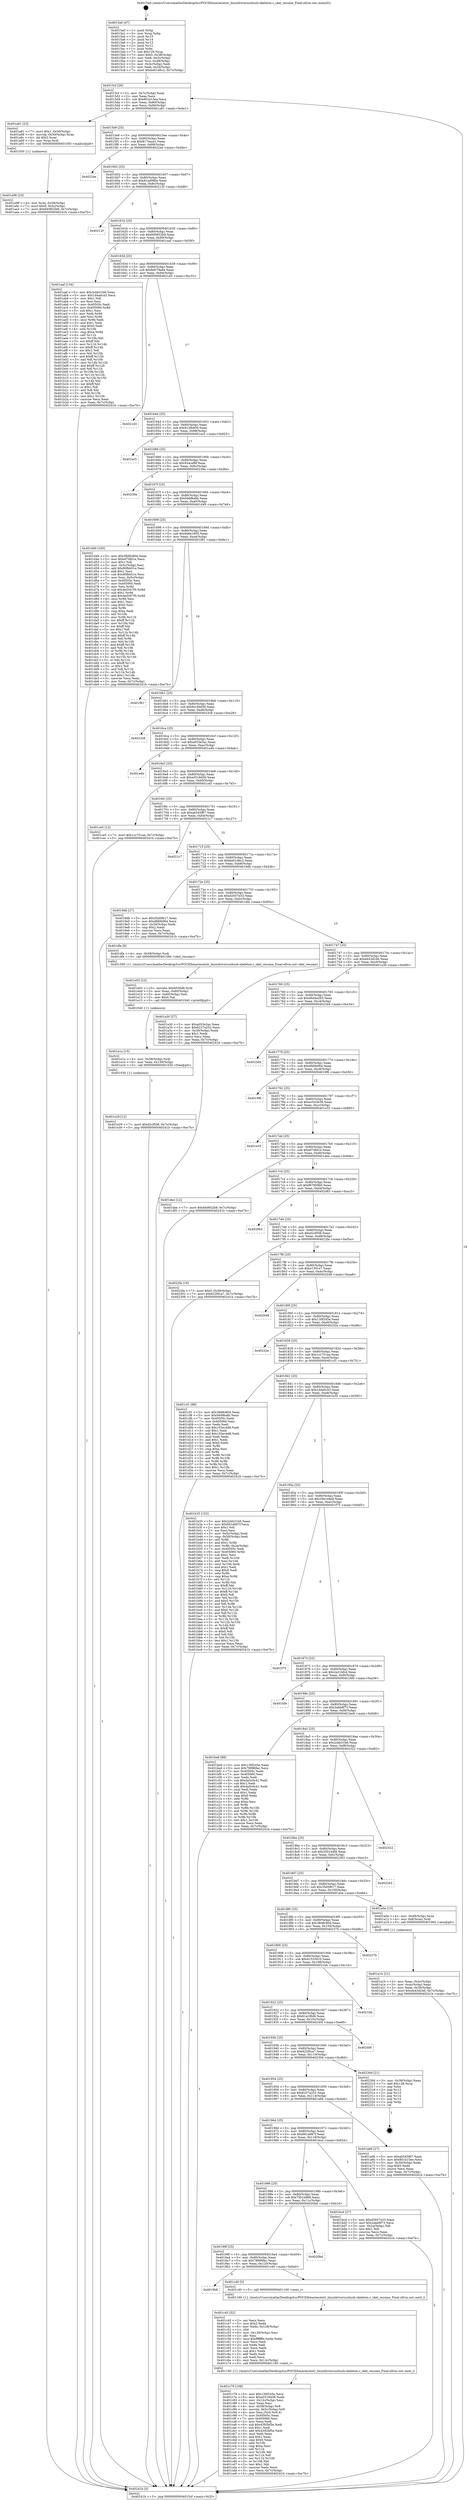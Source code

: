 digraph "0x4015a0" {
  label = "0x4015a0 (/mnt/c/Users/mathe/Desktop/tcc/POCII/binaries/extr_linuxdriversusbusb-skeleton.c_skel_resume_Final-ollvm.out::main(0))"
  labelloc = "t"
  node[shape=record]

  Entry [label="",width=0.3,height=0.3,shape=circle,fillcolor=black,style=filled]
  "0x4015cf" [label="{
     0x4015cf [26]\l
     | [instrs]\l
     &nbsp;&nbsp;0x4015cf \<+3\>: mov -0x7c(%rbp),%eax\l
     &nbsp;&nbsp;0x4015d2 \<+2\>: mov %eax,%ecx\l
     &nbsp;&nbsp;0x4015d4 \<+6\>: sub $0x801b15ee,%ecx\l
     &nbsp;&nbsp;0x4015da \<+3\>: mov %eax,-0x80(%rbp)\l
     &nbsp;&nbsp;0x4015dd \<+6\>: mov %ecx,-0x84(%rbp)\l
     &nbsp;&nbsp;0x4015e3 \<+6\>: je 0000000000401a81 \<main+0x4e1\>\l
  }"]
  "0x401a81" [label="{
     0x401a81 [23]\l
     | [instrs]\l
     &nbsp;&nbsp;0x401a81 \<+7\>: movl $0x1,-0x50(%rbp)\l
     &nbsp;&nbsp;0x401a88 \<+4\>: movslq -0x50(%rbp),%rax\l
     &nbsp;&nbsp;0x401a8c \<+4\>: shl $0x2,%rax\l
     &nbsp;&nbsp;0x401a90 \<+3\>: mov %rax,%rdi\l
     &nbsp;&nbsp;0x401a93 \<+5\>: call 0000000000401050 \<malloc@plt\>\l
     | [calls]\l
     &nbsp;&nbsp;0x401050 \{1\} (unknown)\l
  }"]
  "0x4015e9" [label="{
     0x4015e9 [25]\l
     | [instrs]\l
     &nbsp;&nbsp;0x4015e9 \<+5\>: jmp 00000000004015ee \<main+0x4e\>\l
     &nbsp;&nbsp;0x4015ee \<+3\>: mov -0x80(%rbp),%eax\l
     &nbsp;&nbsp;0x4015f1 \<+5\>: sub $0x8170ace1,%eax\l
     &nbsp;&nbsp;0x4015f6 \<+6\>: mov %eax,-0x88(%rbp)\l
     &nbsp;&nbsp;0x4015fc \<+6\>: je 00000000004022ee \<main+0xd4e\>\l
  }"]
  Exit [label="",width=0.3,height=0.3,shape=circle,fillcolor=black,style=filled,peripheries=2]
  "0x4022ee" [label="{
     0x4022ee\l
  }", style=dashed]
  "0x401602" [label="{
     0x401602 [25]\l
     | [instrs]\l
     &nbsp;&nbsp;0x401602 \<+5\>: jmp 0000000000401607 \<main+0x67\>\l
     &nbsp;&nbsp;0x401607 \<+3\>: mov -0x80(%rbp),%eax\l
     &nbsp;&nbsp;0x40160a \<+5\>: sub $0x81ad08be,%eax\l
     &nbsp;&nbsp;0x40160f \<+6\>: mov %eax,-0x8c(%rbp)\l
     &nbsp;&nbsp;0x401615 \<+6\>: je 000000000040212f \<main+0xb8f\>\l
  }"]
  "0x401e29" [label="{
     0x401e29 [12]\l
     | [instrs]\l
     &nbsp;&nbsp;0x401e29 \<+7\>: movl $0xd2cf506,-0x7c(%rbp)\l
     &nbsp;&nbsp;0x401e30 \<+5\>: jmp 000000000040241b \<main+0xe7b\>\l
  }"]
  "0x40212f" [label="{
     0x40212f\l
  }", style=dashed]
  "0x40161b" [label="{
     0x40161b [25]\l
     | [instrs]\l
     &nbsp;&nbsp;0x40161b \<+5\>: jmp 0000000000401620 \<main+0x80\>\l
     &nbsp;&nbsp;0x401620 \<+3\>: mov -0x80(%rbp),%eax\l
     &nbsp;&nbsp;0x401623 \<+5\>: sub $0x840652b9,%eax\l
     &nbsp;&nbsp;0x401628 \<+6\>: mov %eax,-0x90(%rbp)\l
     &nbsp;&nbsp;0x40162e \<+6\>: je 0000000000401aaf \<main+0x50f\>\l
  }"]
  "0x401e1a" [label="{
     0x401e1a [15]\l
     | [instrs]\l
     &nbsp;&nbsp;0x401e1a \<+4\>: mov -0x58(%rbp),%rdi\l
     &nbsp;&nbsp;0x401e1e \<+6\>: mov %eax,-0x130(%rbp)\l
     &nbsp;&nbsp;0x401e24 \<+5\>: call 0000000000401030 \<free@plt\>\l
     | [calls]\l
     &nbsp;&nbsp;0x401030 \{1\} (unknown)\l
  }"]
  "0x401aaf" [label="{
     0x401aaf [134]\l
     | [instrs]\l
     &nbsp;&nbsp;0x401aaf \<+5\>: mov $0x2cbb31b6,%eax\l
     &nbsp;&nbsp;0x401ab4 \<+5\>: mov $0x1d4a0c43,%ecx\l
     &nbsp;&nbsp;0x401ab9 \<+2\>: mov $0x1,%dl\l
     &nbsp;&nbsp;0x401abb \<+2\>: xor %esi,%esi\l
     &nbsp;&nbsp;0x401abd \<+7\>: mov 0x40505c,%edi\l
     &nbsp;&nbsp;0x401ac4 \<+8\>: mov 0x405060,%r8d\l
     &nbsp;&nbsp;0x401acc \<+3\>: sub $0x1,%esi\l
     &nbsp;&nbsp;0x401acf \<+3\>: mov %edi,%r9d\l
     &nbsp;&nbsp;0x401ad2 \<+3\>: add %esi,%r9d\l
     &nbsp;&nbsp;0x401ad5 \<+4\>: imul %r9d,%edi\l
     &nbsp;&nbsp;0x401ad9 \<+3\>: and $0x1,%edi\l
     &nbsp;&nbsp;0x401adc \<+3\>: cmp $0x0,%edi\l
     &nbsp;&nbsp;0x401adf \<+4\>: sete %r10b\l
     &nbsp;&nbsp;0x401ae3 \<+4\>: cmp $0xa,%r8d\l
     &nbsp;&nbsp;0x401ae7 \<+4\>: setl %r11b\l
     &nbsp;&nbsp;0x401aeb \<+3\>: mov %r10b,%bl\l
     &nbsp;&nbsp;0x401aee \<+3\>: xor $0xff,%bl\l
     &nbsp;&nbsp;0x401af1 \<+3\>: mov %r11b,%r14b\l
     &nbsp;&nbsp;0x401af4 \<+4\>: xor $0xff,%r14b\l
     &nbsp;&nbsp;0x401af8 \<+3\>: xor $0x1,%dl\l
     &nbsp;&nbsp;0x401afb \<+3\>: mov %bl,%r15b\l
     &nbsp;&nbsp;0x401afe \<+4\>: and $0xff,%r15b\l
     &nbsp;&nbsp;0x401b02 \<+3\>: and %dl,%r10b\l
     &nbsp;&nbsp;0x401b05 \<+3\>: mov %r14b,%r12b\l
     &nbsp;&nbsp;0x401b08 \<+4\>: and $0xff,%r12b\l
     &nbsp;&nbsp;0x401b0c \<+3\>: and %dl,%r11b\l
     &nbsp;&nbsp;0x401b0f \<+3\>: or %r10b,%r15b\l
     &nbsp;&nbsp;0x401b12 \<+3\>: or %r11b,%r12b\l
     &nbsp;&nbsp;0x401b15 \<+3\>: xor %r12b,%r15b\l
     &nbsp;&nbsp;0x401b18 \<+3\>: or %r14b,%bl\l
     &nbsp;&nbsp;0x401b1b \<+3\>: xor $0xff,%bl\l
     &nbsp;&nbsp;0x401b1e \<+3\>: or $0x1,%dl\l
     &nbsp;&nbsp;0x401b21 \<+2\>: and %dl,%bl\l
     &nbsp;&nbsp;0x401b23 \<+3\>: or %bl,%r15b\l
     &nbsp;&nbsp;0x401b26 \<+4\>: test $0x1,%r15b\l
     &nbsp;&nbsp;0x401b2a \<+3\>: cmovne %ecx,%eax\l
     &nbsp;&nbsp;0x401b2d \<+3\>: mov %eax,-0x7c(%rbp)\l
     &nbsp;&nbsp;0x401b30 \<+5\>: jmp 000000000040241b \<main+0xe7b\>\l
  }"]
  "0x401634" [label="{
     0x401634 [25]\l
     | [instrs]\l
     &nbsp;&nbsp;0x401634 \<+5\>: jmp 0000000000401639 \<main+0x99\>\l
     &nbsp;&nbsp;0x401639 \<+3\>: mov -0x80(%rbp),%eax\l
     &nbsp;&nbsp;0x40163c \<+5\>: sub $0x8d078a6e,%eax\l
     &nbsp;&nbsp;0x401641 \<+6\>: mov %eax,-0x94(%rbp)\l
     &nbsp;&nbsp;0x401647 \<+6\>: je 00000000004021d3 \<main+0xc33\>\l
  }"]
  "0x401e03" [label="{
     0x401e03 [23]\l
     | [instrs]\l
     &nbsp;&nbsp;0x401e03 \<+10\>: movabs $0x4030d6,%rdi\l
     &nbsp;&nbsp;0x401e0d \<+3\>: mov %eax,-0x60(%rbp)\l
     &nbsp;&nbsp;0x401e10 \<+3\>: mov -0x60(%rbp),%esi\l
     &nbsp;&nbsp;0x401e13 \<+2\>: mov $0x0,%al\l
     &nbsp;&nbsp;0x401e15 \<+5\>: call 0000000000401040 \<printf@plt\>\l
     | [calls]\l
     &nbsp;&nbsp;0x401040 \{1\} (unknown)\l
  }"]
  "0x4021d3" [label="{
     0x4021d3\l
  }", style=dashed]
  "0x40164d" [label="{
     0x40164d [25]\l
     | [instrs]\l
     &nbsp;&nbsp;0x40164d \<+5\>: jmp 0000000000401652 \<main+0xb2\>\l
     &nbsp;&nbsp;0x401652 \<+3\>: mov -0x80(%rbp),%eax\l
     &nbsp;&nbsp;0x401655 \<+5\>: sub $0x912fb930,%eax\l
     &nbsp;&nbsp;0x40165a \<+6\>: mov %eax,-0x98(%rbp)\l
     &nbsp;&nbsp;0x401660 \<+6\>: je 0000000000401ec5 \<main+0x925\>\l
  }"]
  "0x401c79" [label="{
     0x401c79 [108]\l
     | [instrs]\l
     &nbsp;&nbsp;0x401c79 \<+5\>: mov $0x130f245e,%ecx\l
     &nbsp;&nbsp;0x401c7e \<+5\>: mov $0xa5518456,%edx\l
     &nbsp;&nbsp;0x401c83 \<+6\>: mov -0x12c(%rbp),%esi\l
     &nbsp;&nbsp;0x401c89 \<+3\>: imul %eax,%esi\l
     &nbsp;&nbsp;0x401c8c \<+4\>: mov -0x58(%rbp),%r8\l
     &nbsp;&nbsp;0x401c90 \<+4\>: movslq -0x5c(%rbp),%r9\l
     &nbsp;&nbsp;0x401c94 \<+4\>: mov %esi,(%r8,%r9,4)\l
     &nbsp;&nbsp;0x401c98 \<+7\>: mov 0x40505c,%eax\l
     &nbsp;&nbsp;0x401c9f \<+7\>: mov 0x405060,%esi\l
     &nbsp;&nbsp;0x401ca6 \<+2\>: mov %eax,%edi\l
     &nbsp;&nbsp;0x401ca8 \<+6\>: sub $0x4392bf5e,%edi\l
     &nbsp;&nbsp;0x401cae \<+3\>: sub $0x1,%edi\l
     &nbsp;&nbsp;0x401cb1 \<+6\>: add $0x4392bf5e,%edi\l
     &nbsp;&nbsp;0x401cb7 \<+3\>: imul %edi,%eax\l
     &nbsp;&nbsp;0x401cba \<+3\>: and $0x1,%eax\l
     &nbsp;&nbsp;0x401cbd \<+3\>: cmp $0x0,%eax\l
     &nbsp;&nbsp;0x401cc0 \<+4\>: sete %r10b\l
     &nbsp;&nbsp;0x401cc4 \<+3\>: cmp $0xa,%esi\l
     &nbsp;&nbsp;0x401cc7 \<+4\>: setl %r11b\l
     &nbsp;&nbsp;0x401ccb \<+3\>: mov %r10b,%bl\l
     &nbsp;&nbsp;0x401cce \<+3\>: and %r11b,%bl\l
     &nbsp;&nbsp;0x401cd1 \<+3\>: xor %r11b,%r10b\l
     &nbsp;&nbsp;0x401cd4 \<+3\>: or %r10b,%bl\l
     &nbsp;&nbsp;0x401cd7 \<+3\>: test $0x1,%bl\l
     &nbsp;&nbsp;0x401cda \<+3\>: cmovne %edx,%ecx\l
     &nbsp;&nbsp;0x401cdd \<+3\>: mov %ecx,-0x7c(%rbp)\l
     &nbsp;&nbsp;0x401ce0 \<+5\>: jmp 000000000040241b \<main+0xe7b\>\l
  }"]
  "0x401ec5" [label="{
     0x401ec5\l
  }", style=dashed]
  "0x401666" [label="{
     0x401666 [25]\l
     | [instrs]\l
     &nbsp;&nbsp;0x401666 \<+5\>: jmp 000000000040166b \<main+0xcb\>\l
     &nbsp;&nbsp;0x40166b \<+3\>: mov -0x80(%rbp),%eax\l
     &nbsp;&nbsp;0x40166e \<+5\>: sub $0x93acafbf,%eax\l
     &nbsp;&nbsp;0x401673 \<+6\>: mov %eax,-0x9c(%rbp)\l
     &nbsp;&nbsp;0x401679 \<+6\>: je 000000000040239a \<main+0xdfa\>\l
  }"]
  "0x401c45" [label="{
     0x401c45 [52]\l
     | [instrs]\l
     &nbsp;&nbsp;0x401c45 \<+2\>: xor %ecx,%ecx\l
     &nbsp;&nbsp;0x401c47 \<+5\>: mov $0x2,%edx\l
     &nbsp;&nbsp;0x401c4c \<+6\>: mov %edx,-0x128(%rbp)\l
     &nbsp;&nbsp;0x401c52 \<+1\>: cltd\l
     &nbsp;&nbsp;0x401c53 \<+6\>: mov -0x128(%rbp),%esi\l
     &nbsp;&nbsp;0x401c59 \<+2\>: idiv %esi\l
     &nbsp;&nbsp;0x401c5b \<+6\>: imul $0xfffffffe,%edx,%edx\l
     &nbsp;&nbsp;0x401c61 \<+2\>: mov %ecx,%edi\l
     &nbsp;&nbsp;0x401c63 \<+2\>: sub %edx,%edi\l
     &nbsp;&nbsp;0x401c65 \<+2\>: mov %ecx,%edx\l
     &nbsp;&nbsp;0x401c67 \<+3\>: sub $0x1,%edx\l
     &nbsp;&nbsp;0x401c6a \<+2\>: add %edx,%edi\l
     &nbsp;&nbsp;0x401c6c \<+2\>: sub %edi,%ecx\l
     &nbsp;&nbsp;0x401c6e \<+6\>: mov %ecx,-0x12c(%rbp)\l
     &nbsp;&nbsp;0x401c74 \<+5\>: call 0000000000401160 \<next_i\>\l
     | [calls]\l
     &nbsp;&nbsp;0x401160 \{1\} (/mnt/c/Users/mathe/Desktop/tcc/POCII/binaries/extr_linuxdriversusbusb-skeleton.c_skel_resume_Final-ollvm.out::next_i)\l
  }"]
  "0x40239a" [label="{
     0x40239a\l
  }", style=dashed]
  "0x40167f" [label="{
     0x40167f [25]\l
     | [instrs]\l
     &nbsp;&nbsp;0x40167f \<+5\>: jmp 0000000000401684 \<main+0xe4\>\l
     &nbsp;&nbsp;0x401684 \<+3\>: mov -0x80(%rbp),%eax\l
     &nbsp;&nbsp;0x401687 \<+5\>: sub $0x946f6a6b,%eax\l
     &nbsp;&nbsp;0x40168c \<+6\>: mov %eax,-0xa0(%rbp)\l
     &nbsp;&nbsp;0x401692 \<+6\>: je 0000000000401d49 \<main+0x7a9\>\l
  }"]
  "0x4019b8" [label="{
     0x4019b8\l
  }", style=dashed]
  "0x401d49" [label="{
     0x401d49 [165]\l
     | [instrs]\l
     &nbsp;&nbsp;0x401d49 \<+5\>: mov $0x38d9c804,%eax\l
     &nbsp;&nbsp;0x401d4e \<+5\>: mov $0xef7dfd1e,%ecx\l
     &nbsp;&nbsp;0x401d53 \<+2\>: mov $0x1,%dl\l
     &nbsp;&nbsp;0x401d55 \<+3\>: mov -0x5c(%rbp),%esi\l
     &nbsp;&nbsp;0x401d58 \<+6\>: add $0x80fbb51e,%esi\l
     &nbsp;&nbsp;0x401d5e \<+3\>: add $0x1,%esi\l
     &nbsp;&nbsp;0x401d61 \<+6\>: sub $0x80fbb51e,%esi\l
     &nbsp;&nbsp;0x401d67 \<+3\>: mov %esi,-0x5c(%rbp)\l
     &nbsp;&nbsp;0x401d6a \<+7\>: mov 0x40505c,%esi\l
     &nbsp;&nbsp;0x401d71 \<+7\>: mov 0x405060,%edi\l
     &nbsp;&nbsp;0x401d78 \<+3\>: mov %esi,%r8d\l
     &nbsp;&nbsp;0x401d7b \<+7\>: sub $0x4e5047f0,%r8d\l
     &nbsp;&nbsp;0x401d82 \<+4\>: sub $0x1,%r8d\l
     &nbsp;&nbsp;0x401d86 \<+7\>: add $0x4e5047f0,%r8d\l
     &nbsp;&nbsp;0x401d8d \<+4\>: imul %r8d,%esi\l
     &nbsp;&nbsp;0x401d91 \<+3\>: and $0x1,%esi\l
     &nbsp;&nbsp;0x401d94 \<+3\>: cmp $0x0,%esi\l
     &nbsp;&nbsp;0x401d97 \<+4\>: sete %r9b\l
     &nbsp;&nbsp;0x401d9b \<+3\>: cmp $0xa,%edi\l
     &nbsp;&nbsp;0x401d9e \<+4\>: setl %r10b\l
     &nbsp;&nbsp;0x401da2 \<+3\>: mov %r9b,%r11b\l
     &nbsp;&nbsp;0x401da5 \<+4\>: xor $0xff,%r11b\l
     &nbsp;&nbsp;0x401da9 \<+3\>: mov %r10b,%bl\l
     &nbsp;&nbsp;0x401dac \<+3\>: xor $0xff,%bl\l
     &nbsp;&nbsp;0x401daf \<+3\>: xor $0x1,%dl\l
     &nbsp;&nbsp;0x401db2 \<+3\>: mov %r11b,%r14b\l
     &nbsp;&nbsp;0x401db5 \<+4\>: and $0xff,%r14b\l
     &nbsp;&nbsp;0x401db9 \<+3\>: and %dl,%r9b\l
     &nbsp;&nbsp;0x401dbc \<+3\>: mov %bl,%r15b\l
     &nbsp;&nbsp;0x401dbf \<+4\>: and $0xff,%r15b\l
     &nbsp;&nbsp;0x401dc3 \<+3\>: and %dl,%r10b\l
     &nbsp;&nbsp;0x401dc6 \<+3\>: or %r9b,%r14b\l
     &nbsp;&nbsp;0x401dc9 \<+3\>: or %r10b,%r15b\l
     &nbsp;&nbsp;0x401dcc \<+3\>: xor %r15b,%r14b\l
     &nbsp;&nbsp;0x401dcf \<+3\>: or %bl,%r11b\l
     &nbsp;&nbsp;0x401dd2 \<+4\>: xor $0xff,%r11b\l
     &nbsp;&nbsp;0x401dd6 \<+3\>: or $0x1,%dl\l
     &nbsp;&nbsp;0x401dd9 \<+3\>: and %dl,%r11b\l
     &nbsp;&nbsp;0x401ddc \<+3\>: or %r11b,%r14b\l
     &nbsp;&nbsp;0x401ddf \<+4\>: test $0x1,%r14b\l
     &nbsp;&nbsp;0x401de3 \<+3\>: cmovne %ecx,%eax\l
     &nbsp;&nbsp;0x401de6 \<+3\>: mov %eax,-0x7c(%rbp)\l
     &nbsp;&nbsp;0x401de9 \<+5\>: jmp 000000000040241b \<main+0xe7b\>\l
  }"]
  "0x401698" [label="{
     0x401698 [25]\l
     | [instrs]\l
     &nbsp;&nbsp;0x401698 \<+5\>: jmp 000000000040169d \<main+0xfd\>\l
     &nbsp;&nbsp;0x40169d \<+3\>: mov -0x80(%rbp),%eax\l
     &nbsp;&nbsp;0x4016a0 \<+5\>: sub $0x9a6e1605,%eax\l
     &nbsp;&nbsp;0x4016a5 \<+6\>: mov %eax,-0xa4(%rbp)\l
     &nbsp;&nbsp;0x4016ab \<+6\>: je 0000000000401f81 \<main+0x9e1\>\l
  }"]
  "0x401c40" [label="{
     0x401c40 [5]\l
     | [instrs]\l
     &nbsp;&nbsp;0x401c40 \<+5\>: call 0000000000401160 \<next_i\>\l
     | [calls]\l
     &nbsp;&nbsp;0x401160 \{1\} (/mnt/c/Users/mathe/Desktop/tcc/POCII/binaries/extr_linuxdriversusbusb-skeleton.c_skel_resume_Final-ollvm.out::next_i)\l
  }"]
  "0x401f81" [label="{
     0x401f81\l
  }", style=dashed]
  "0x4016b1" [label="{
     0x4016b1 [25]\l
     | [instrs]\l
     &nbsp;&nbsp;0x4016b1 \<+5\>: jmp 00000000004016b6 \<main+0x116\>\l
     &nbsp;&nbsp;0x4016b6 \<+3\>: mov -0x80(%rbp),%eax\l
     &nbsp;&nbsp;0x4016b9 \<+5\>: sub $0x9cc5bd50,%eax\l
     &nbsp;&nbsp;0x4016be \<+6\>: mov %eax,-0xa8(%rbp)\l
     &nbsp;&nbsp;0x4016c4 \<+6\>: je 00000000004023c8 \<main+0xe28\>\l
  }"]
  "0x40199f" [label="{
     0x40199f [25]\l
     | [instrs]\l
     &nbsp;&nbsp;0x40199f \<+5\>: jmp 00000000004019a4 \<main+0x404\>\l
     &nbsp;&nbsp;0x4019a4 \<+3\>: mov -0x80(%rbp),%eax\l
     &nbsp;&nbsp;0x4019a7 \<+5\>: sub $0x78996fac,%eax\l
     &nbsp;&nbsp;0x4019ac \<+6\>: mov %eax,-0x120(%rbp)\l
     &nbsp;&nbsp;0x4019b2 \<+6\>: je 0000000000401c40 \<main+0x6a0\>\l
  }"]
  "0x4023c8" [label="{
     0x4023c8\l
  }", style=dashed]
  "0x4016ca" [label="{
     0x4016ca [25]\l
     | [instrs]\l
     &nbsp;&nbsp;0x4016ca \<+5\>: jmp 00000000004016cf \<main+0x12f\>\l
     &nbsp;&nbsp;0x4016cf \<+3\>: mov -0x80(%rbp),%eax\l
     &nbsp;&nbsp;0x4016d2 \<+5\>: sub $0xa053e3ac,%eax\l
     &nbsp;&nbsp;0x4016d7 \<+6\>: mov %eax,-0xac(%rbp)\l
     &nbsp;&nbsp;0x4016dd \<+6\>: je 0000000000401a4b \<main+0x4ab\>\l
  }"]
  "0x4020bd" [label="{
     0x4020bd\l
  }", style=dashed]
  "0x401a4b" [label="{
     0x401a4b\l
  }", style=dashed]
  "0x4016e3" [label="{
     0x4016e3 [25]\l
     | [instrs]\l
     &nbsp;&nbsp;0x4016e3 \<+5\>: jmp 00000000004016e8 \<main+0x148\>\l
     &nbsp;&nbsp;0x4016e8 \<+3\>: mov -0x80(%rbp),%eax\l
     &nbsp;&nbsp;0x4016eb \<+5\>: sub $0xa5518456,%eax\l
     &nbsp;&nbsp;0x4016f0 \<+6\>: mov %eax,-0xb0(%rbp)\l
     &nbsp;&nbsp;0x4016f6 \<+6\>: je 0000000000401ce5 \<main+0x745\>\l
  }"]
  "0x401986" [label="{
     0x401986 [25]\l
     | [instrs]\l
     &nbsp;&nbsp;0x401986 \<+5\>: jmp 000000000040198b \<main+0x3eb\>\l
     &nbsp;&nbsp;0x40198b \<+3\>: mov -0x80(%rbp),%eax\l
     &nbsp;&nbsp;0x40198e \<+5\>: sub $0x75b1e868,%eax\l
     &nbsp;&nbsp;0x401993 \<+6\>: mov %eax,-0x11c(%rbp)\l
     &nbsp;&nbsp;0x401999 \<+6\>: je 00000000004020bd \<main+0xb1d\>\l
  }"]
  "0x401ce5" [label="{
     0x401ce5 [12]\l
     | [instrs]\l
     &nbsp;&nbsp;0x401ce5 \<+7\>: movl $0x1cc751aa,-0x7c(%rbp)\l
     &nbsp;&nbsp;0x401cec \<+5\>: jmp 000000000040241b \<main+0xe7b\>\l
  }"]
  "0x4016fc" [label="{
     0x4016fc [25]\l
     | [instrs]\l
     &nbsp;&nbsp;0x4016fc \<+5\>: jmp 0000000000401701 \<main+0x161\>\l
     &nbsp;&nbsp;0x401701 \<+3\>: mov -0x80(%rbp),%eax\l
     &nbsp;&nbsp;0x401704 \<+5\>: sub $0xab545f67,%eax\l
     &nbsp;&nbsp;0x401709 \<+6\>: mov %eax,-0xb4(%rbp)\l
     &nbsp;&nbsp;0x40170f \<+6\>: je 00000000004021c7 \<main+0xc27\>\l
  }"]
  "0x401bcd" [label="{
     0x401bcd [27]\l
     | [instrs]\l
     &nbsp;&nbsp;0x401bcd \<+5\>: mov $0xd2657e33,%eax\l
     &nbsp;&nbsp;0x401bd2 \<+5\>: mov $0x2abb9f73,%ecx\l
     &nbsp;&nbsp;0x401bd7 \<+3\>: mov -0x2a(%rbp),%dl\l
     &nbsp;&nbsp;0x401bda \<+3\>: test $0x1,%dl\l
     &nbsp;&nbsp;0x401bdd \<+3\>: cmovne %ecx,%eax\l
     &nbsp;&nbsp;0x401be0 \<+3\>: mov %eax,-0x7c(%rbp)\l
     &nbsp;&nbsp;0x401be3 \<+5\>: jmp 000000000040241b \<main+0xe7b\>\l
  }"]
  "0x4021c7" [label="{
     0x4021c7\l
  }", style=dashed]
  "0x401715" [label="{
     0x401715 [25]\l
     | [instrs]\l
     &nbsp;&nbsp;0x401715 \<+5\>: jmp 000000000040171a \<main+0x17a\>\l
     &nbsp;&nbsp;0x40171a \<+3\>: mov -0x80(%rbp),%eax\l
     &nbsp;&nbsp;0x40171d \<+5\>: sub $0xbe61d6c2,%eax\l
     &nbsp;&nbsp;0x401722 \<+6\>: mov %eax,-0xb8(%rbp)\l
     &nbsp;&nbsp;0x401728 \<+6\>: je 00000000004019db \<main+0x43b\>\l
  }"]
  "0x401a98" [label="{
     0x401a98 [23]\l
     | [instrs]\l
     &nbsp;&nbsp;0x401a98 \<+4\>: mov %rax,-0x58(%rbp)\l
     &nbsp;&nbsp;0x401a9c \<+7\>: movl $0x0,-0x5c(%rbp)\l
     &nbsp;&nbsp;0x401aa3 \<+7\>: movl $0x840652b9,-0x7c(%rbp)\l
     &nbsp;&nbsp;0x401aaa \<+5\>: jmp 000000000040241b \<main+0xe7b\>\l
  }"]
  "0x4019db" [label="{
     0x4019db [27]\l
     | [instrs]\l
     &nbsp;&nbsp;0x4019db \<+5\>: mov $0x35d5f617,%eax\l
     &nbsp;&nbsp;0x4019e0 \<+5\>: mov $0xdfd0b064,%ecx\l
     &nbsp;&nbsp;0x4019e5 \<+3\>: mov -0x34(%rbp),%edx\l
     &nbsp;&nbsp;0x4019e8 \<+3\>: cmp $0x2,%edx\l
     &nbsp;&nbsp;0x4019eb \<+3\>: cmovne %ecx,%eax\l
     &nbsp;&nbsp;0x4019ee \<+3\>: mov %eax,-0x7c(%rbp)\l
     &nbsp;&nbsp;0x4019f1 \<+5\>: jmp 000000000040241b \<main+0xe7b\>\l
  }"]
  "0x40172e" [label="{
     0x40172e [25]\l
     | [instrs]\l
     &nbsp;&nbsp;0x40172e \<+5\>: jmp 0000000000401733 \<main+0x193\>\l
     &nbsp;&nbsp;0x401733 \<+3\>: mov -0x80(%rbp),%eax\l
     &nbsp;&nbsp;0x401736 \<+5\>: sub $0xd2657e33,%eax\l
     &nbsp;&nbsp;0x40173b \<+6\>: mov %eax,-0xbc(%rbp)\l
     &nbsp;&nbsp;0x401741 \<+6\>: je 0000000000401dfa \<main+0x85a\>\l
  }"]
  "0x40241b" [label="{
     0x40241b [5]\l
     | [instrs]\l
     &nbsp;&nbsp;0x40241b \<+5\>: jmp 00000000004015cf \<main+0x2f\>\l
  }"]
  "0x4015a0" [label="{
     0x4015a0 [47]\l
     | [instrs]\l
     &nbsp;&nbsp;0x4015a0 \<+1\>: push %rbp\l
     &nbsp;&nbsp;0x4015a1 \<+3\>: mov %rsp,%rbp\l
     &nbsp;&nbsp;0x4015a4 \<+2\>: push %r15\l
     &nbsp;&nbsp;0x4015a6 \<+2\>: push %r14\l
     &nbsp;&nbsp;0x4015a8 \<+2\>: push %r13\l
     &nbsp;&nbsp;0x4015aa \<+2\>: push %r12\l
     &nbsp;&nbsp;0x4015ac \<+1\>: push %rbx\l
     &nbsp;&nbsp;0x4015ad \<+7\>: sub $0x128,%rsp\l
     &nbsp;&nbsp;0x4015b4 \<+7\>: movl $0x0,-0x38(%rbp)\l
     &nbsp;&nbsp;0x4015bb \<+3\>: mov %edi,-0x3c(%rbp)\l
     &nbsp;&nbsp;0x4015be \<+4\>: mov %rsi,-0x48(%rbp)\l
     &nbsp;&nbsp;0x4015c2 \<+3\>: mov -0x3c(%rbp),%edi\l
     &nbsp;&nbsp;0x4015c5 \<+3\>: mov %edi,-0x34(%rbp)\l
     &nbsp;&nbsp;0x4015c8 \<+7\>: movl $0xbe61d6c2,-0x7c(%rbp)\l
  }"]
  "0x40196d" [label="{
     0x40196d [25]\l
     | [instrs]\l
     &nbsp;&nbsp;0x40196d \<+5\>: jmp 0000000000401972 \<main+0x3d2\>\l
     &nbsp;&nbsp;0x401972 \<+3\>: mov -0x80(%rbp),%eax\l
     &nbsp;&nbsp;0x401975 \<+5\>: sub $0x661e687f,%eax\l
     &nbsp;&nbsp;0x40197a \<+6\>: mov %eax,-0x118(%rbp)\l
     &nbsp;&nbsp;0x401980 \<+6\>: je 0000000000401bcd \<main+0x62d\>\l
  }"]
  "0x401dfa" [label="{
     0x401dfa [9]\l
     | [instrs]\l
     &nbsp;&nbsp;0x401dfa \<+4\>: mov -0x58(%rbp),%rdi\l
     &nbsp;&nbsp;0x401dfe \<+5\>: call 0000000000401590 \<skel_resume\>\l
     | [calls]\l
     &nbsp;&nbsp;0x401590 \{1\} (/mnt/c/Users/mathe/Desktop/tcc/POCII/binaries/extr_linuxdriversusbusb-skeleton.c_skel_resume_Final-ollvm.out::skel_resume)\l
  }"]
  "0x401747" [label="{
     0x401747 [25]\l
     | [instrs]\l
     &nbsp;&nbsp;0x401747 \<+5\>: jmp 000000000040174c \<main+0x1ac\>\l
     &nbsp;&nbsp;0x40174c \<+3\>: mov -0x80(%rbp),%eax\l
     &nbsp;&nbsp;0x40174f \<+5\>: sub $0xd443d246,%eax\l
     &nbsp;&nbsp;0x401754 \<+6\>: mov %eax,-0xc0(%rbp)\l
     &nbsp;&nbsp;0x40175a \<+6\>: je 0000000000401a30 \<main+0x490\>\l
  }"]
  "0x401a66" [label="{
     0x401a66 [27]\l
     | [instrs]\l
     &nbsp;&nbsp;0x401a66 \<+5\>: mov $0xab545f67,%eax\l
     &nbsp;&nbsp;0x401a6b \<+5\>: mov $0x801b15ee,%ecx\l
     &nbsp;&nbsp;0x401a70 \<+3\>: mov -0x30(%rbp),%edx\l
     &nbsp;&nbsp;0x401a73 \<+3\>: cmp $0x0,%edx\l
     &nbsp;&nbsp;0x401a76 \<+3\>: cmove %ecx,%eax\l
     &nbsp;&nbsp;0x401a79 \<+3\>: mov %eax,-0x7c(%rbp)\l
     &nbsp;&nbsp;0x401a7c \<+5\>: jmp 000000000040241b \<main+0xe7b\>\l
  }"]
  "0x401a30" [label="{
     0x401a30 [27]\l
     | [instrs]\l
     &nbsp;&nbsp;0x401a30 \<+5\>: mov $0xa053e3ac,%eax\l
     &nbsp;&nbsp;0x401a35 \<+5\>: mov $0x6237a252,%ecx\l
     &nbsp;&nbsp;0x401a3a \<+3\>: mov -0x30(%rbp),%edx\l
     &nbsp;&nbsp;0x401a3d \<+3\>: cmp $0x1,%edx\l
     &nbsp;&nbsp;0x401a40 \<+3\>: cmovl %ecx,%eax\l
     &nbsp;&nbsp;0x401a43 \<+3\>: mov %eax,-0x7c(%rbp)\l
     &nbsp;&nbsp;0x401a46 \<+5\>: jmp 000000000040241b \<main+0xe7b\>\l
  }"]
  "0x401760" [label="{
     0x401760 [25]\l
     | [instrs]\l
     &nbsp;&nbsp;0x401760 \<+5\>: jmp 0000000000401765 \<main+0x1c5\>\l
     &nbsp;&nbsp;0x401765 \<+3\>: mov -0x80(%rbp),%eax\l
     &nbsp;&nbsp;0x401768 \<+5\>: sub $0xd6d4a283,%eax\l
     &nbsp;&nbsp;0x40176d \<+6\>: mov %eax,-0xc4(%rbp)\l
     &nbsp;&nbsp;0x401773 \<+6\>: je 00000000004023d4 \<main+0xe34\>\l
  }"]
  "0x401954" [label="{
     0x401954 [25]\l
     | [instrs]\l
     &nbsp;&nbsp;0x401954 \<+5\>: jmp 0000000000401959 \<main+0x3b9\>\l
     &nbsp;&nbsp;0x401959 \<+3\>: mov -0x80(%rbp),%eax\l
     &nbsp;&nbsp;0x40195c \<+5\>: sub $0x6237a252,%eax\l
     &nbsp;&nbsp;0x401961 \<+6\>: mov %eax,-0x114(%rbp)\l
     &nbsp;&nbsp;0x401967 \<+6\>: je 0000000000401a66 \<main+0x4c6\>\l
  }"]
  "0x4023d4" [label="{
     0x4023d4\l
  }", style=dashed]
  "0x401779" [label="{
     0x401779 [25]\l
     | [instrs]\l
     &nbsp;&nbsp;0x401779 \<+5\>: jmp 000000000040177e \<main+0x1de\>\l
     &nbsp;&nbsp;0x40177e \<+3\>: mov -0x80(%rbp),%eax\l
     &nbsp;&nbsp;0x401781 \<+5\>: sub $0xdfd0b064,%eax\l
     &nbsp;&nbsp;0x401786 \<+6\>: mov %eax,-0xc8(%rbp)\l
     &nbsp;&nbsp;0x40178c \<+6\>: je 00000000004019f6 \<main+0x456\>\l
  }"]
  "0x40230d" [label="{
     0x40230d [21]\l
     | [instrs]\l
     &nbsp;&nbsp;0x40230d \<+3\>: mov -0x38(%rbp),%eax\l
     &nbsp;&nbsp;0x402310 \<+7\>: add $0x128,%rsp\l
     &nbsp;&nbsp;0x402317 \<+1\>: pop %rbx\l
     &nbsp;&nbsp;0x402318 \<+2\>: pop %r12\l
     &nbsp;&nbsp;0x40231a \<+2\>: pop %r13\l
     &nbsp;&nbsp;0x40231c \<+2\>: pop %r14\l
     &nbsp;&nbsp;0x40231e \<+2\>: pop %r15\l
     &nbsp;&nbsp;0x402320 \<+1\>: pop %rbp\l
     &nbsp;&nbsp;0x402321 \<+1\>: ret\l
  }"]
  "0x4019f6" [label="{
     0x4019f6\l
  }", style=dashed]
  "0x401792" [label="{
     0x401792 [25]\l
     | [instrs]\l
     &nbsp;&nbsp;0x401792 \<+5\>: jmp 0000000000401797 \<main+0x1f7\>\l
     &nbsp;&nbsp;0x401797 \<+3\>: mov -0x80(%rbp),%eax\l
     &nbsp;&nbsp;0x40179a \<+5\>: sub $0xec543b38,%eax\l
     &nbsp;&nbsp;0x40179f \<+6\>: mov %eax,-0xcc(%rbp)\l
     &nbsp;&nbsp;0x4017a5 \<+6\>: je 0000000000401e35 \<main+0x895\>\l
  }"]
  "0x40193b" [label="{
     0x40193b [25]\l
     | [instrs]\l
     &nbsp;&nbsp;0x40193b \<+5\>: jmp 0000000000401940 \<main+0x3a0\>\l
     &nbsp;&nbsp;0x401940 \<+3\>: mov -0x80(%rbp),%eax\l
     &nbsp;&nbsp;0x401943 \<+5\>: sub $0x622f0ca7,%eax\l
     &nbsp;&nbsp;0x401948 \<+6\>: mov %eax,-0x110(%rbp)\l
     &nbsp;&nbsp;0x40194e \<+6\>: je 000000000040230d \<main+0xd6d\>\l
  }"]
  "0x401e35" [label="{
     0x401e35\l
  }", style=dashed]
  "0x4017ab" [label="{
     0x4017ab [25]\l
     | [instrs]\l
     &nbsp;&nbsp;0x4017ab \<+5\>: jmp 00000000004017b0 \<main+0x210\>\l
     &nbsp;&nbsp;0x4017b0 \<+3\>: mov -0x80(%rbp),%eax\l
     &nbsp;&nbsp;0x4017b3 \<+5\>: sub $0xef7dfd1e,%eax\l
     &nbsp;&nbsp;0x4017b8 \<+6\>: mov %eax,-0xd0(%rbp)\l
     &nbsp;&nbsp;0x4017be \<+6\>: je 0000000000401dee \<main+0x84e\>\l
  }"]
  "0x40240f" [label="{
     0x40240f\l
  }", style=dashed]
  "0x401dee" [label="{
     0x401dee [12]\l
     | [instrs]\l
     &nbsp;&nbsp;0x401dee \<+7\>: movl $0x840652b9,-0x7c(%rbp)\l
     &nbsp;&nbsp;0x401df5 \<+5\>: jmp 000000000040241b \<main+0xe7b\>\l
  }"]
  "0x4017c4" [label="{
     0x4017c4 [25]\l
     | [instrs]\l
     &nbsp;&nbsp;0x4017c4 \<+5\>: jmp 00000000004017c9 \<main+0x229\>\l
     &nbsp;&nbsp;0x4017c9 \<+3\>: mov -0x80(%rbp),%eax\l
     &nbsp;&nbsp;0x4017cc \<+5\>: sub $0xf67959b0,%eax\l
     &nbsp;&nbsp;0x4017d1 \<+6\>: mov %eax,-0xd4(%rbp)\l
     &nbsp;&nbsp;0x4017d7 \<+6\>: je 0000000000402063 \<main+0xac3\>\l
  }"]
  "0x401922" [label="{
     0x401922 [25]\l
     | [instrs]\l
     &nbsp;&nbsp;0x401922 \<+5\>: jmp 0000000000401927 \<main+0x387\>\l
     &nbsp;&nbsp;0x401927 \<+3\>: mov -0x80(%rbp),%eax\l
     &nbsp;&nbsp;0x40192a \<+5\>: sub $0x61a1f6db,%eax\l
     &nbsp;&nbsp;0x40192f \<+6\>: mov %eax,-0x10c(%rbp)\l
     &nbsp;&nbsp;0x401935 \<+6\>: je 000000000040240f \<main+0xe6f\>\l
  }"]
  "0x402063" [label="{
     0x402063\l
  }", style=dashed]
  "0x4017dd" [label="{
     0x4017dd [25]\l
     | [instrs]\l
     &nbsp;&nbsp;0x4017dd \<+5\>: jmp 00000000004017e2 \<main+0x242\>\l
     &nbsp;&nbsp;0x4017e2 \<+3\>: mov -0x80(%rbp),%eax\l
     &nbsp;&nbsp;0x4017e5 \<+5\>: sub $0xd2cf506,%eax\l
     &nbsp;&nbsp;0x4017ea \<+6\>: mov %eax,-0xd8(%rbp)\l
     &nbsp;&nbsp;0x4017f0 \<+6\>: je 00000000004022fa \<main+0xd5a\>\l
  }"]
  "0x4021bb" [label="{
     0x4021bb\l
  }", style=dashed]
  "0x4022fa" [label="{
     0x4022fa [19]\l
     | [instrs]\l
     &nbsp;&nbsp;0x4022fa \<+7\>: movl $0x0,-0x38(%rbp)\l
     &nbsp;&nbsp;0x402301 \<+7\>: movl $0x622f0ca7,-0x7c(%rbp)\l
     &nbsp;&nbsp;0x402308 \<+5\>: jmp 000000000040241b \<main+0xe7b\>\l
  }"]
  "0x4017f6" [label="{
     0x4017f6 [25]\l
     | [instrs]\l
     &nbsp;&nbsp;0x4017f6 \<+5\>: jmp 00000000004017fb \<main+0x25b\>\l
     &nbsp;&nbsp;0x4017fb \<+3\>: mov -0x80(%rbp),%eax\l
     &nbsp;&nbsp;0x4017fe \<+5\>: sub $0xe1391e7,%eax\l
     &nbsp;&nbsp;0x401803 \<+6\>: mov %eax,-0xdc(%rbp)\l
     &nbsp;&nbsp;0x401809 \<+6\>: je 0000000000402048 \<main+0xaa8\>\l
  }"]
  "0x401909" [label="{
     0x401909 [25]\l
     | [instrs]\l
     &nbsp;&nbsp;0x401909 \<+5\>: jmp 000000000040190e \<main+0x36e\>\l
     &nbsp;&nbsp;0x40190e \<+3\>: mov -0x80(%rbp),%eax\l
     &nbsp;&nbsp;0x401911 \<+5\>: sub $0x41533410,%eax\l
     &nbsp;&nbsp;0x401916 \<+6\>: mov %eax,-0x108(%rbp)\l
     &nbsp;&nbsp;0x40191c \<+6\>: je 00000000004021bb \<main+0xc1b\>\l
  }"]
  "0x402048" [label="{
     0x402048\l
  }", style=dashed]
  "0x40180f" [label="{
     0x40180f [25]\l
     | [instrs]\l
     &nbsp;&nbsp;0x40180f \<+5\>: jmp 0000000000401814 \<main+0x274\>\l
     &nbsp;&nbsp;0x401814 \<+3\>: mov -0x80(%rbp),%eax\l
     &nbsp;&nbsp;0x401817 \<+5\>: sub $0x130f245e,%eax\l
     &nbsp;&nbsp;0x40181c \<+6\>: mov %eax,-0xe0(%rbp)\l
     &nbsp;&nbsp;0x401822 \<+6\>: je 000000000040232e \<main+0xd8e\>\l
  }"]
  "0x40237b" [label="{
     0x40237b\l
  }", style=dashed]
  "0x40232e" [label="{
     0x40232e\l
  }", style=dashed]
  "0x401828" [label="{
     0x401828 [25]\l
     | [instrs]\l
     &nbsp;&nbsp;0x401828 \<+5\>: jmp 000000000040182d \<main+0x28d\>\l
     &nbsp;&nbsp;0x40182d \<+3\>: mov -0x80(%rbp),%eax\l
     &nbsp;&nbsp;0x401830 \<+5\>: sub $0x1cc751aa,%eax\l
     &nbsp;&nbsp;0x401835 \<+6\>: mov %eax,-0xe4(%rbp)\l
     &nbsp;&nbsp;0x40183b \<+6\>: je 0000000000401cf1 \<main+0x751\>\l
  }"]
  "0x401a1b" [label="{
     0x401a1b [21]\l
     | [instrs]\l
     &nbsp;&nbsp;0x401a1b \<+3\>: mov %eax,-0x4c(%rbp)\l
     &nbsp;&nbsp;0x401a1e \<+3\>: mov -0x4c(%rbp),%eax\l
     &nbsp;&nbsp;0x401a21 \<+3\>: mov %eax,-0x30(%rbp)\l
     &nbsp;&nbsp;0x401a24 \<+7\>: movl $0xd443d246,-0x7c(%rbp)\l
     &nbsp;&nbsp;0x401a2b \<+5\>: jmp 000000000040241b \<main+0xe7b\>\l
  }"]
  "0x401cf1" [label="{
     0x401cf1 [88]\l
     | [instrs]\l
     &nbsp;&nbsp;0x401cf1 \<+5\>: mov $0x38d9c804,%eax\l
     &nbsp;&nbsp;0x401cf6 \<+5\>: mov $0x946f6a6b,%ecx\l
     &nbsp;&nbsp;0x401cfb \<+7\>: mov 0x40505c,%edx\l
     &nbsp;&nbsp;0x401d02 \<+7\>: mov 0x405060,%esi\l
     &nbsp;&nbsp;0x401d09 \<+2\>: mov %edx,%edi\l
     &nbsp;&nbsp;0x401d0b \<+6\>: sub $0x103ec4d8,%edi\l
     &nbsp;&nbsp;0x401d11 \<+3\>: sub $0x1,%edi\l
     &nbsp;&nbsp;0x401d14 \<+6\>: add $0x103ec4d8,%edi\l
     &nbsp;&nbsp;0x401d1a \<+3\>: imul %edi,%edx\l
     &nbsp;&nbsp;0x401d1d \<+3\>: and $0x1,%edx\l
     &nbsp;&nbsp;0x401d20 \<+3\>: cmp $0x0,%edx\l
     &nbsp;&nbsp;0x401d23 \<+4\>: sete %r8b\l
     &nbsp;&nbsp;0x401d27 \<+3\>: cmp $0xa,%esi\l
     &nbsp;&nbsp;0x401d2a \<+4\>: setl %r9b\l
     &nbsp;&nbsp;0x401d2e \<+3\>: mov %r8b,%r10b\l
     &nbsp;&nbsp;0x401d31 \<+3\>: and %r9b,%r10b\l
     &nbsp;&nbsp;0x401d34 \<+3\>: xor %r9b,%r8b\l
     &nbsp;&nbsp;0x401d37 \<+3\>: or %r8b,%r10b\l
     &nbsp;&nbsp;0x401d3a \<+4\>: test $0x1,%r10b\l
     &nbsp;&nbsp;0x401d3e \<+3\>: cmovne %ecx,%eax\l
     &nbsp;&nbsp;0x401d41 \<+3\>: mov %eax,-0x7c(%rbp)\l
     &nbsp;&nbsp;0x401d44 \<+5\>: jmp 000000000040241b \<main+0xe7b\>\l
  }"]
  "0x401841" [label="{
     0x401841 [25]\l
     | [instrs]\l
     &nbsp;&nbsp;0x401841 \<+5\>: jmp 0000000000401846 \<main+0x2a6\>\l
     &nbsp;&nbsp;0x401846 \<+3\>: mov -0x80(%rbp),%eax\l
     &nbsp;&nbsp;0x401849 \<+5\>: sub $0x1d4a0c43,%eax\l
     &nbsp;&nbsp;0x40184e \<+6\>: mov %eax,-0xe8(%rbp)\l
     &nbsp;&nbsp;0x401854 \<+6\>: je 0000000000401b35 \<main+0x595\>\l
  }"]
  "0x4018f0" [label="{
     0x4018f0 [25]\l
     | [instrs]\l
     &nbsp;&nbsp;0x4018f0 \<+5\>: jmp 00000000004018f5 \<main+0x355\>\l
     &nbsp;&nbsp;0x4018f5 \<+3\>: mov -0x80(%rbp),%eax\l
     &nbsp;&nbsp;0x4018f8 \<+5\>: sub $0x38d9c804,%eax\l
     &nbsp;&nbsp;0x4018fd \<+6\>: mov %eax,-0x104(%rbp)\l
     &nbsp;&nbsp;0x401903 \<+6\>: je 000000000040237b \<main+0xddb\>\l
  }"]
  "0x401b35" [label="{
     0x401b35 [152]\l
     | [instrs]\l
     &nbsp;&nbsp;0x401b35 \<+5\>: mov $0x2cbb31b6,%eax\l
     &nbsp;&nbsp;0x401b3a \<+5\>: mov $0x661e687f,%ecx\l
     &nbsp;&nbsp;0x401b3f \<+2\>: mov $0x1,%dl\l
     &nbsp;&nbsp;0x401b41 \<+2\>: xor %esi,%esi\l
     &nbsp;&nbsp;0x401b43 \<+3\>: mov -0x5c(%rbp),%edi\l
     &nbsp;&nbsp;0x401b46 \<+3\>: cmp -0x50(%rbp),%edi\l
     &nbsp;&nbsp;0x401b49 \<+4\>: setl %r8b\l
     &nbsp;&nbsp;0x401b4d \<+4\>: and $0x1,%r8b\l
     &nbsp;&nbsp;0x401b51 \<+4\>: mov %r8b,-0x2a(%rbp)\l
     &nbsp;&nbsp;0x401b55 \<+7\>: mov 0x40505c,%edi\l
     &nbsp;&nbsp;0x401b5c \<+8\>: mov 0x405060,%r9d\l
     &nbsp;&nbsp;0x401b64 \<+3\>: sub $0x1,%esi\l
     &nbsp;&nbsp;0x401b67 \<+3\>: mov %edi,%r10d\l
     &nbsp;&nbsp;0x401b6a \<+3\>: add %esi,%r10d\l
     &nbsp;&nbsp;0x401b6d \<+4\>: imul %r10d,%edi\l
     &nbsp;&nbsp;0x401b71 \<+3\>: and $0x1,%edi\l
     &nbsp;&nbsp;0x401b74 \<+3\>: cmp $0x0,%edi\l
     &nbsp;&nbsp;0x401b77 \<+4\>: sete %r8b\l
     &nbsp;&nbsp;0x401b7b \<+4\>: cmp $0xa,%r9d\l
     &nbsp;&nbsp;0x401b7f \<+4\>: setl %r11b\l
     &nbsp;&nbsp;0x401b83 \<+3\>: mov %r8b,%bl\l
     &nbsp;&nbsp;0x401b86 \<+3\>: xor $0xff,%bl\l
     &nbsp;&nbsp;0x401b89 \<+3\>: mov %r11b,%r14b\l
     &nbsp;&nbsp;0x401b8c \<+4\>: xor $0xff,%r14b\l
     &nbsp;&nbsp;0x401b90 \<+3\>: xor $0x0,%dl\l
     &nbsp;&nbsp;0x401b93 \<+3\>: mov %bl,%r15b\l
     &nbsp;&nbsp;0x401b96 \<+4\>: and $0x0,%r15b\l
     &nbsp;&nbsp;0x401b9a \<+3\>: and %dl,%r8b\l
     &nbsp;&nbsp;0x401b9d \<+3\>: mov %r14b,%r12b\l
     &nbsp;&nbsp;0x401ba0 \<+4\>: and $0x0,%r12b\l
     &nbsp;&nbsp;0x401ba4 \<+3\>: and %dl,%r11b\l
     &nbsp;&nbsp;0x401ba7 \<+3\>: or %r8b,%r15b\l
     &nbsp;&nbsp;0x401baa \<+3\>: or %r11b,%r12b\l
     &nbsp;&nbsp;0x401bad \<+3\>: xor %r12b,%r15b\l
     &nbsp;&nbsp;0x401bb0 \<+3\>: or %r14b,%bl\l
     &nbsp;&nbsp;0x401bb3 \<+3\>: xor $0xff,%bl\l
     &nbsp;&nbsp;0x401bb6 \<+3\>: or $0x0,%dl\l
     &nbsp;&nbsp;0x401bb9 \<+2\>: and %dl,%bl\l
     &nbsp;&nbsp;0x401bbb \<+3\>: or %bl,%r15b\l
     &nbsp;&nbsp;0x401bbe \<+4\>: test $0x1,%r15b\l
     &nbsp;&nbsp;0x401bc2 \<+3\>: cmovne %ecx,%eax\l
     &nbsp;&nbsp;0x401bc5 \<+3\>: mov %eax,-0x7c(%rbp)\l
     &nbsp;&nbsp;0x401bc8 \<+5\>: jmp 000000000040241b \<main+0xe7b\>\l
  }"]
  "0x40185a" [label="{
     0x40185a [25]\l
     | [instrs]\l
     &nbsp;&nbsp;0x40185a \<+5\>: jmp 000000000040185f \<main+0x2bf\>\l
     &nbsp;&nbsp;0x40185f \<+3\>: mov -0x80(%rbp),%eax\l
     &nbsp;&nbsp;0x401862 \<+5\>: sub $0x29e1ebe9,%eax\l
     &nbsp;&nbsp;0x401867 \<+6\>: mov %eax,-0xec(%rbp)\l
     &nbsp;&nbsp;0x40186d \<+6\>: je 0000000000401f75 \<main+0x9d5\>\l
  }"]
  "0x401a0e" [label="{
     0x401a0e [13]\l
     | [instrs]\l
     &nbsp;&nbsp;0x401a0e \<+4\>: mov -0x48(%rbp),%rax\l
     &nbsp;&nbsp;0x401a12 \<+4\>: mov 0x8(%rax),%rdi\l
     &nbsp;&nbsp;0x401a16 \<+5\>: call 0000000000401060 \<atoi@plt\>\l
     | [calls]\l
     &nbsp;&nbsp;0x401060 \{1\} (unknown)\l
  }"]
  "0x401f75" [label="{
     0x401f75\l
  }", style=dashed]
  "0x401873" [label="{
     0x401873 [25]\l
     | [instrs]\l
     &nbsp;&nbsp;0x401873 \<+5\>: jmp 0000000000401878 \<main+0x2d8\>\l
     &nbsp;&nbsp;0x401878 \<+3\>: mov -0x80(%rbp),%eax\l
     &nbsp;&nbsp;0x40187b \<+5\>: sub $0x2a21bfcd,%eax\l
     &nbsp;&nbsp;0x401880 \<+6\>: mov %eax,-0xf0(%rbp)\l
     &nbsp;&nbsp;0x401886 \<+6\>: je 0000000000401fd9 \<main+0xa39\>\l
  }"]
  "0x4018d7" [label="{
     0x4018d7 [25]\l
     | [instrs]\l
     &nbsp;&nbsp;0x4018d7 \<+5\>: jmp 00000000004018dc \<main+0x33c\>\l
     &nbsp;&nbsp;0x4018dc \<+3\>: mov -0x80(%rbp),%eax\l
     &nbsp;&nbsp;0x4018df \<+5\>: sub $0x35d5f617,%eax\l
     &nbsp;&nbsp;0x4018e4 \<+6\>: mov %eax,-0x100(%rbp)\l
     &nbsp;&nbsp;0x4018ea \<+6\>: je 0000000000401a0e \<main+0x46e\>\l
  }"]
  "0x401fd9" [label="{
     0x401fd9\l
  }", style=dashed]
  "0x40188c" [label="{
     0x40188c [25]\l
     | [instrs]\l
     &nbsp;&nbsp;0x40188c \<+5\>: jmp 0000000000401891 \<main+0x2f1\>\l
     &nbsp;&nbsp;0x401891 \<+3\>: mov -0x80(%rbp),%eax\l
     &nbsp;&nbsp;0x401894 \<+5\>: sub $0x2abb9f73,%eax\l
     &nbsp;&nbsp;0x401899 \<+6\>: mov %eax,-0xf4(%rbp)\l
     &nbsp;&nbsp;0x40189f \<+6\>: je 0000000000401be8 \<main+0x648\>\l
  }"]
  "0x402263" [label="{
     0x402263\l
  }", style=dashed]
  "0x401be8" [label="{
     0x401be8 [88]\l
     | [instrs]\l
     &nbsp;&nbsp;0x401be8 \<+5\>: mov $0x130f245e,%eax\l
     &nbsp;&nbsp;0x401bed \<+5\>: mov $0x78996fac,%ecx\l
     &nbsp;&nbsp;0x401bf2 \<+7\>: mov 0x40505c,%edx\l
     &nbsp;&nbsp;0x401bf9 \<+7\>: mov 0x405060,%esi\l
     &nbsp;&nbsp;0x401c00 \<+2\>: mov %edx,%edi\l
     &nbsp;&nbsp;0x401c02 \<+6\>: sub $0xda5c6c41,%edi\l
     &nbsp;&nbsp;0x401c08 \<+3\>: sub $0x1,%edi\l
     &nbsp;&nbsp;0x401c0b \<+6\>: add $0xda5c6c41,%edi\l
     &nbsp;&nbsp;0x401c11 \<+3\>: imul %edi,%edx\l
     &nbsp;&nbsp;0x401c14 \<+3\>: and $0x1,%edx\l
     &nbsp;&nbsp;0x401c17 \<+3\>: cmp $0x0,%edx\l
     &nbsp;&nbsp;0x401c1a \<+4\>: sete %r8b\l
     &nbsp;&nbsp;0x401c1e \<+3\>: cmp $0xa,%esi\l
     &nbsp;&nbsp;0x401c21 \<+4\>: setl %r9b\l
     &nbsp;&nbsp;0x401c25 \<+3\>: mov %r8b,%r10b\l
     &nbsp;&nbsp;0x401c28 \<+3\>: and %r9b,%r10b\l
     &nbsp;&nbsp;0x401c2b \<+3\>: xor %r9b,%r8b\l
     &nbsp;&nbsp;0x401c2e \<+3\>: or %r8b,%r10b\l
     &nbsp;&nbsp;0x401c31 \<+4\>: test $0x1,%r10b\l
     &nbsp;&nbsp;0x401c35 \<+3\>: cmovne %ecx,%eax\l
     &nbsp;&nbsp;0x401c38 \<+3\>: mov %eax,-0x7c(%rbp)\l
     &nbsp;&nbsp;0x401c3b \<+5\>: jmp 000000000040241b \<main+0xe7b\>\l
  }"]
  "0x4018a5" [label="{
     0x4018a5 [25]\l
     | [instrs]\l
     &nbsp;&nbsp;0x4018a5 \<+5\>: jmp 00000000004018aa \<main+0x30a\>\l
     &nbsp;&nbsp;0x4018aa \<+3\>: mov -0x80(%rbp),%eax\l
     &nbsp;&nbsp;0x4018ad \<+5\>: sub $0x2cbb31b6,%eax\l
     &nbsp;&nbsp;0x4018b2 \<+6\>: mov %eax,-0xf8(%rbp)\l
     &nbsp;&nbsp;0x4018b8 \<+6\>: je 0000000000402322 \<main+0xd82\>\l
  }"]
  "0x4018be" [label="{
     0x4018be [25]\l
     | [instrs]\l
     &nbsp;&nbsp;0x4018be \<+5\>: jmp 00000000004018c3 \<main+0x323\>\l
     &nbsp;&nbsp;0x4018c3 \<+3\>: mov -0x80(%rbp),%eax\l
     &nbsp;&nbsp;0x4018c6 \<+5\>: sub $0x355244fd,%eax\l
     &nbsp;&nbsp;0x4018cb \<+6\>: mov %eax,-0xfc(%rbp)\l
     &nbsp;&nbsp;0x4018d1 \<+6\>: je 0000000000402263 \<main+0xcc3\>\l
  }"]
  "0x402322" [label="{
     0x402322\l
  }", style=dashed]
  Entry -> "0x4015a0" [label=" 1"]
  "0x4015cf" -> "0x401a81" [label=" 1"]
  "0x4015cf" -> "0x4015e9" [label=" 19"]
  "0x40230d" -> Exit [label=" 1"]
  "0x4015e9" -> "0x4022ee" [label=" 0"]
  "0x4015e9" -> "0x401602" [label=" 19"]
  "0x4022fa" -> "0x40241b" [label=" 1"]
  "0x401602" -> "0x40212f" [label=" 0"]
  "0x401602" -> "0x40161b" [label=" 19"]
  "0x401e29" -> "0x40241b" [label=" 1"]
  "0x40161b" -> "0x401aaf" [label=" 2"]
  "0x40161b" -> "0x401634" [label=" 17"]
  "0x401e1a" -> "0x401e29" [label=" 1"]
  "0x401634" -> "0x4021d3" [label=" 0"]
  "0x401634" -> "0x40164d" [label=" 17"]
  "0x401e03" -> "0x401e1a" [label=" 1"]
  "0x40164d" -> "0x401ec5" [label=" 0"]
  "0x40164d" -> "0x401666" [label=" 17"]
  "0x401dfa" -> "0x401e03" [label=" 1"]
  "0x401666" -> "0x40239a" [label=" 0"]
  "0x401666" -> "0x40167f" [label=" 17"]
  "0x401dee" -> "0x40241b" [label=" 1"]
  "0x40167f" -> "0x401d49" [label=" 1"]
  "0x40167f" -> "0x401698" [label=" 16"]
  "0x401d49" -> "0x40241b" [label=" 1"]
  "0x401698" -> "0x401f81" [label=" 0"]
  "0x401698" -> "0x4016b1" [label=" 16"]
  "0x401cf1" -> "0x40241b" [label=" 1"]
  "0x4016b1" -> "0x4023c8" [label=" 0"]
  "0x4016b1" -> "0x4016ca" [label=" 16"]
  "0x401c79" -> "0x40241b" [label=" 1"]
  "0x4016ca" -> "0x401a4b" [label=" 0"]
  "0x4016ca" -> "0x4016e3" [label=" 16"]
  "0x401c45" -> "0x401c79" [label=" 1"]
  "0x4016e3" -> "0x401ce5" [label=" 1"]
  "0x4016e3" -> "0x4016fc" [label=" 15"]
  "0x40199f" -> "0x4019b8" [label=" 0"]
  "0x4016fc" -> "0x4021c7" [label=" 0"]
  "0x4016fc" -> "0x401715" [label=" 15"]
  "0x40199f" -> "0x401c40" [label=" 1"]
  "0x401715" -> "0x4019db" [label=" 1"]
  "0x401715" -> "0x40172e" [label=" 14"]
  "0x4019db" -> "0x40241b" [label=" 1"]
  "0x4015a0" -> "0x4015cf" [label=" 1"]
  "0x40241b" -> "0x4015cf" [label=" 19"]
  "0x401986" -> "0x40199f" [label=" 1"]
  "0x40172e" -> "0x401dfa" [label=" 1"]
  "0x40172e" -> "0x401747" [label=" 13"]
  "0x401986" -> "0x4020bd" [label=" 0"]
  "0x401747" -> "0x401a30" [label=" 1"]
  "0x401747" -> "0x401760" [label=" 12"]
  "0x401c40" -> "0x401c45" [label=" 1"]
  "0x401760" -> "0x4023d4" [label=" 0"]
  "0x401760" -> "0x401779" [label=" 12"]
  "0x401bcd" -> "0x40241b" [label=" 2"]
  "0x401779" -> "0x4019f6" [label=" 0"]
  "0x401779" -> "0x401792" [label=" 12"]
  "0x40196d" -> "0x401986" [label=" 1"]
  "0x401792" -> "0x401e35" [label=" 0"]
  "0x401792" -> "0x4017ab" [label=" 12"]
  "0x401ce5" -> "0x40241b" [label=" 1"]
  "0x4017ab" -> "0x401dee" [label=" 1"]
  "0x4017ab" -> "0x4017c4" [label=" 11"]
  "0x401b35" -> "0x40241b" [label=" 2"]
  "0x4017c4" -> "0x402063" [label=" 0"]
  "0x4017c4" -> "0x4017dd" [label=" 11"]
  "0x401a98" -> "0x40241b" [label=" 1"]
  "0x4017dd" -> "0x4022fa" [label=" 1"]
  "0x4017dd" -> "0x4017f6" [label=" 10"]
  "0x401a81" -> "0x401a98" [label=" 1"]
  "0x4017f6" -> "0x402048" [label=" 0"]
  "0x4017f6" -> "0x40180f" [label=" 10"]
  "0x401954" -> "0x40196d" [label=" 3"]
  "0x40180f" -> "0x40232e" [label=" 0"]
  "0x40180f" -> "0x401828" [label=" 10"]
  "0x401954" -> "0x401a66" [label=" 1"]
  "0x401828" -> "0x401cf1" [label=" 1"]
  "0x401828" -> "0x401841" [label=" 9"]
  "0x40193b" -> "0x401954" [label=" 4"]
  "0x401841" -> "0x401b35" [label=" 2"]
  "0x401841" -> "0x40185a" [label=" 7"]
  "0x40193b" -> "0x40230d" [label=" 1"]
  "0x40185a" -> "0x401f75" [label=" 0"]
  "0x40185a" -> "0x401873" [label=" 7"]
  "0x40196d" -> "0x401bcd" [label=" 2"]
  "0x401873" -> "0x401fd9" [label=" 0"]
  "0x401873" -> "0x40188c" [label=" 7"]
  "0x401922" -> "0x40240f" [label=" 0"]
  "0x40188c" -> "0x401be8" [label=" 1"]
  "0x40188c" -> "0x4018a5" [label=" 6"]
  "0x401aaf" -> "0x40241b" [label=" 2"]
  "0x4018a5" -> "0x402322" [label=" 0"]
  "0x4018a5" -> "0x4018be" [label=" 6"]
  "0x401909" -> "0x401922" [label=" 5"]
  "0x4018be" -> "0x402263" [label=" 0"]
  "0x4018be" -> "0x4018d7" [label=" 6"]
  "0x401922" -> "0x40193b" [label=" 5"]
  "0x4018d7" -> "0x401a0e" [label=" 1"]
  "0x4018d7" -> "0x4018f0" [label=" 5"]
  "0x401a0e" -> "0x401a1b" [label=" 1"]
  "0x401a1b" -> "0x40241b" [label=" 1"]
  "0x401a30" -> "0x40241b" [label=" 1"]
  "0x401be8" -> "0x40241b" [label=" 1"]
  "0x4018f0" -> "0x40237b" [label=" 0"]
  "0x4018f0" -> "0x401909" [label=" 5"]
  "0x401a66" -> "0x40241b" [label=" 1"]
  "0x401909" -> "0x4021bb" [label=" 0"]
}
